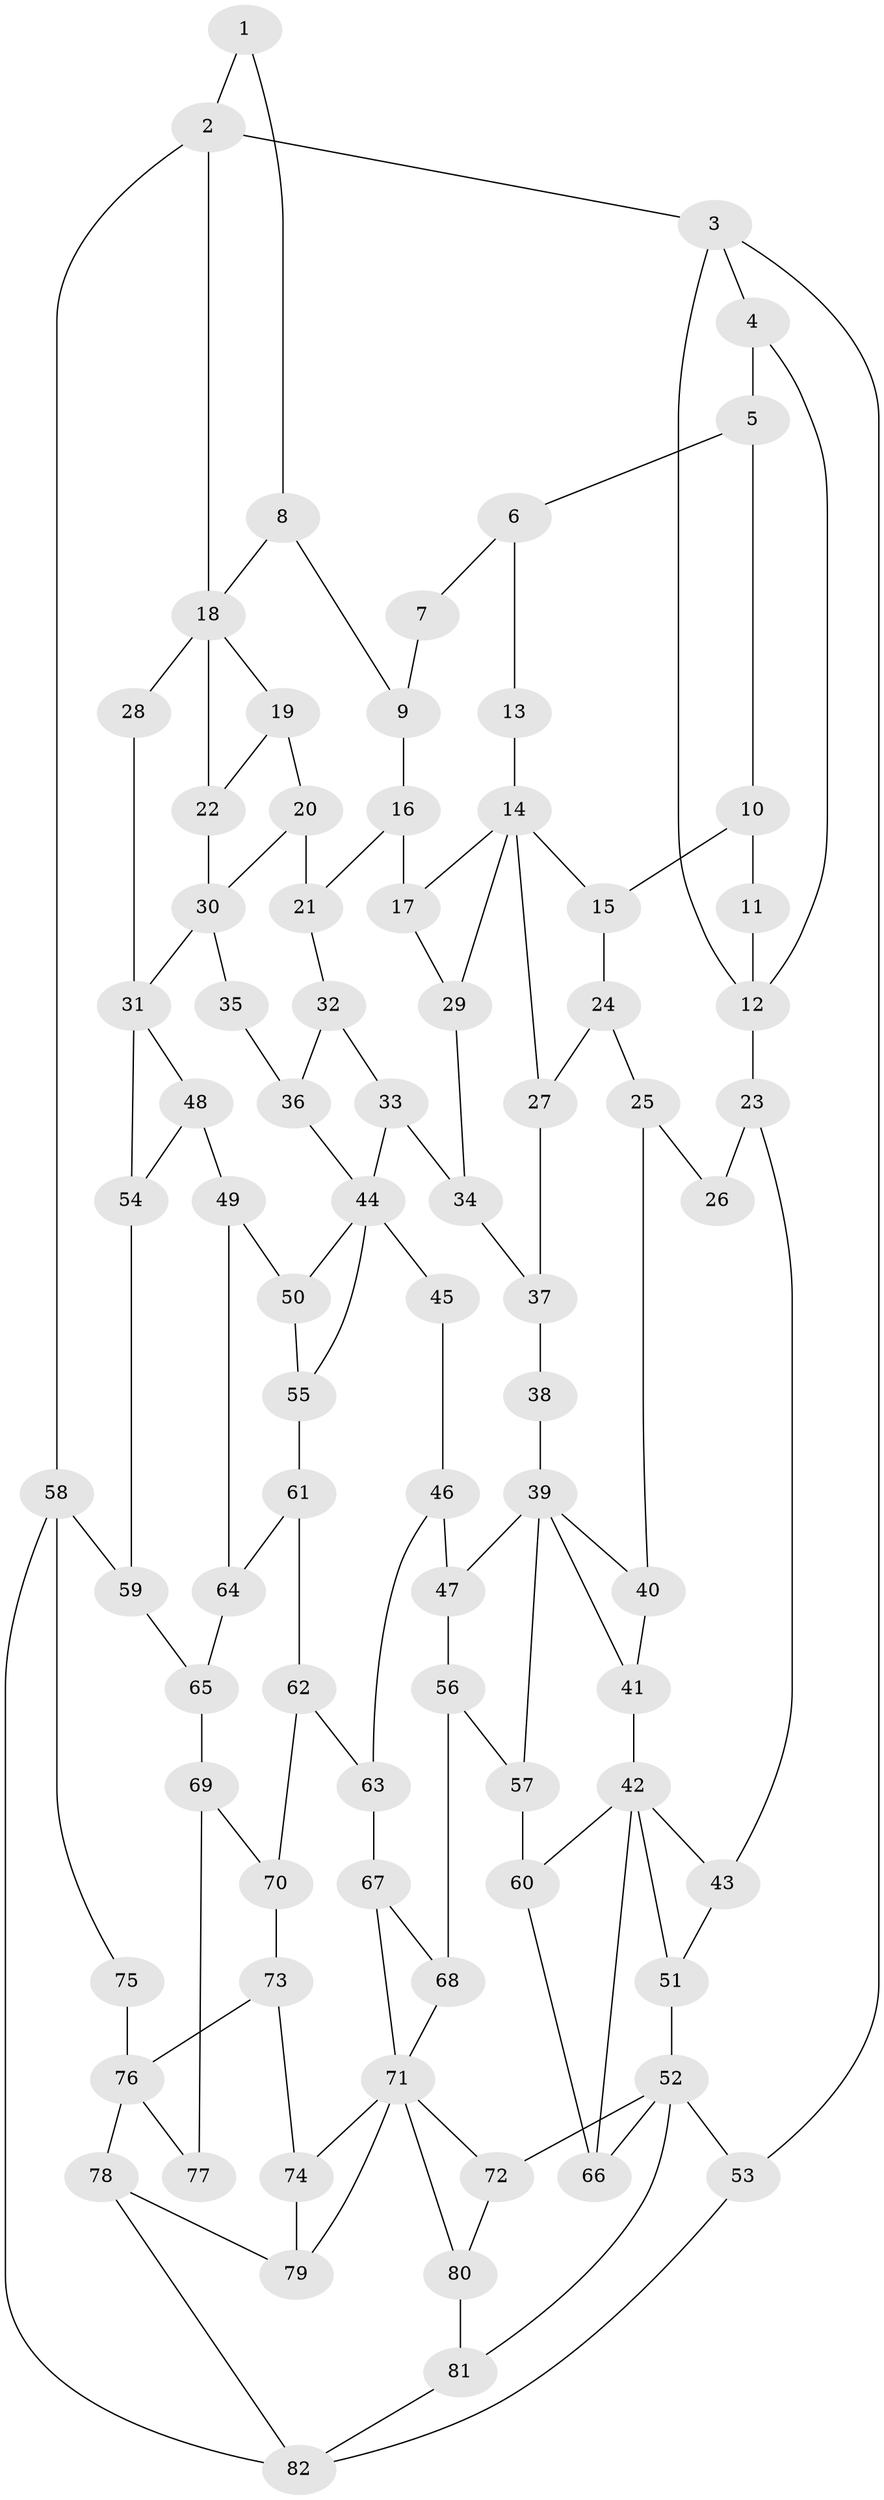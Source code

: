 // original degree distribution, {3: 0.017094017094017096, 6: 0.20512820512820512, 4: 0.23076923076923078, 5: 0.5470085470085471}
// Generated by graph-tools (version 1.1) at 2025/54/03/04/25 22:54:25]
// undirected, 82 vertices, 129 edges
graph export_dot {
  node [color=gray90,style=filled];
  1;
  2;
  3;
  4;
  5;
  6;
  7;
  8;
  9;
  10;
  11;
  12;
  13;
  14;
  15;
  16;
  17;
  18;
  19;
  20;
  21;
  22;
  23;
  24;
  25;
  26;
  27;
  28;
  29;
  30;
  31;
  32;
  33;
  34;
  35;
  36;
  37;
  38;
  39;
  40;
  41;
  42;
  43;
  44;
  45;
  46;
  47;
  48;
  49;
  50;
  51;
  52;
  53;
  54;
  55;
  56;
  57;
  58;
  59;
  60;
  61;
  62;
  63;
  64;
  65;
  66;
  67;
  68;
  69;
  70;
  71;
  72;
  73;
  74;
  75;
  76;
  77;
  78;
  79;
  80;
  81;
  82;
  1 -- 2 [weight=1.0];
  1 -- 8 [weight=1.0];
  2 -- 3 [weight=1.0];
  2 -- 18 [weight=1.0];
  2 -- 58 [weight=1.0];
  3 -- 4 [weight=1.0];
  3 -- 12 [weight=1.0];
  3 -- 53 [weight=1.0];
  4 -- 5 [weight=1.0];
  4 -- 12 [weight=1.0];
  5 -- 6 [weight=1.0];
  5 -- 10 [weight=1.0];
  6 -- 7 [weight=1.0];
  6 -- 13 [weight=1.0];
  7 -- 9 [weight=1.0];
  8 -- 9 [weight=1.0];
  8 -- 18 [weight=1.0];
  9 -- 16 [weight=1.0];
  10 -- 11 [weight=1.0];
  10 -- 15 [weight=1.0];
  11 -- 12 [weight=2.0];
  12 -- 23 [weight=2.0];
  13 -- 14 [weight=2.0];
  14 -- 15 [weight=1.0];
  14 -- 17 [weight=1.0];
  14 -- 27 [weight=1.0];
  14 -- 29 [weight=1.0];
  15 -- 24 [weight=1.0];
  16 -- 17 [weight=1.0];
  16 -- 21 [weight=1.0];
  17 -- 29 [weight=1.0];
  18 -- 19 [weight=1.0];
  18 -- 22 [weight=1.0];
  18 -- 28 [weight=2.0];
  19 -- 20 [weight=1.0];
  19 -- 22 [weight=1.0];
  20 -- 21 [weight=1.0];
  20 -- 30 [weight=1.0];
  21 -- 32 [weight=1.0];
  22 -- 30 [weight=1.0];
  23 -- 26 [weight=2.0];
  23 -- 43 [weight=1.0];
  24 -- 25 [weight=1.0];
  24 -- 27 [weight=1.0];
  25 -- 26 [weight=1.0];
  25 -- 40 [weight=1.0];
  27 -- 37 [weight=1.0];
  28 -- 31 [weight=1.0];
  29 -- 34 [weight=1.0];
  30 -- 31 [weight=2.0];
  30 -- 35 [weight=2.0];
  31 -- 48 [weight=1.0];
  31 -- 54 [weight=1.0];
  32 -- 33 [weight=1.0];
  32 -- 36 [weight=1.0];
  33 -- 34 [weight=1.0];
  33 -- 44 [weight=1.0];
  34 -- 37 [weight=1.0];
  35 -- 36 [weight=1.0];
  36 -- 44 [weight=1.0];
  37 -- 38 [weight=1.0];
  38 -- 39 [weight=2.0];
  39 -- 40 [weight=1.0];
  39 -- 41 [weight=1.0];
  39 -- 47 [weight=1.0];
  39 -- 57 [weight=1.0];
  40 -- 41 [weight=1.0];
  41 -- 42 [weight=2.0];
  42 -- 43 [weight=1.0];
  42 -- 51 [weight=1.0];
  42 -- 60 [weight=1.0];
  42 -- 66 [weight=1.0];
  43 -- 51 [weight=1.0];
  44 -- 45 [weight=2.0];
  44 -- 50 [weight=1.0];
  44 -- 55 [weight=1.0];
  45 -- 46 [weight=1.0];
  46 -- 47 [weight=1.0];
  46 -- 63 [weight=1.0];
  47 -- 56 [weight=1.0];
  48 -- 49 [weight=1.0];
  48 -- 54 [weight=1.0];
  49 -- 50 [weight=1.0];
  49 -- 64 [weight=1.0];
  50 -- 55 [weight=1.0];
  51 -- 52 [weight=1.0];
  52 -- 53 [weight=2.0];
  52 -- 66 [weight=1.0];
  52 -- 72 [weight=1.0];
  52 -- 81 [weight=1.0];
  53 -- 82 [weight=1.0];
  54 -- 59 [weight=1.0];
  55 -- 61 [weight=1.0];
  56 -- 57 [weight=1.0];
  56 -- 68 [weight=1.0];
  57 -- 60 [weight=1.0];
  58 -- 59 [weight=1.0];
  58 -- 75 [weight=1.0];
  58 -- 82 [weight=1.0];
  59 -- 65 [weight=1.0];
  60 -- 66 [weight=1.0];
  61 -- 62 [weight=1.0];
  61 -- 64 [weight=1.0];
  62 -- 63 [weight=1.0];
  62 -- 70 [weight=1.0];
  63 -- 67 [weight=1.0];
  64 -- 65 [weight=1.0];
  65 -- 69 [weight=1.0];
  67 -- 68 [weight=1.0];
  67 -- 71 [weight=1.0];
  68 -- 71 [weight=1.0];
  69 -- 70 [weight=1.0];
  69 -- 77 [weight=1.0];
  70 -- 73 [weight=1.0];
  71 -- 72 [weight=1.0];
  71 -- 74 [weight=1.0];
  71 -- 79 [weight=1.0];
  71 -- 80 [weight=1.0];
  72 -- 80 [weight=1.0];
  73 -- 74 [weight=1.0];
  73 -- 76 [weight=1.0];
  74 -- 79 [weight=1.0];
  75 -- 76 [weight=2.0];
  76 -- 77 [weight=2.0];
  76 -- 78 [weight=1.0];
  78 -- 79 [weight=1.0];
  78 -- 82 [weight=1.0];
  80 -- 81 [weight=1.0];
  81 -- 82 [weight=1.0];
}
